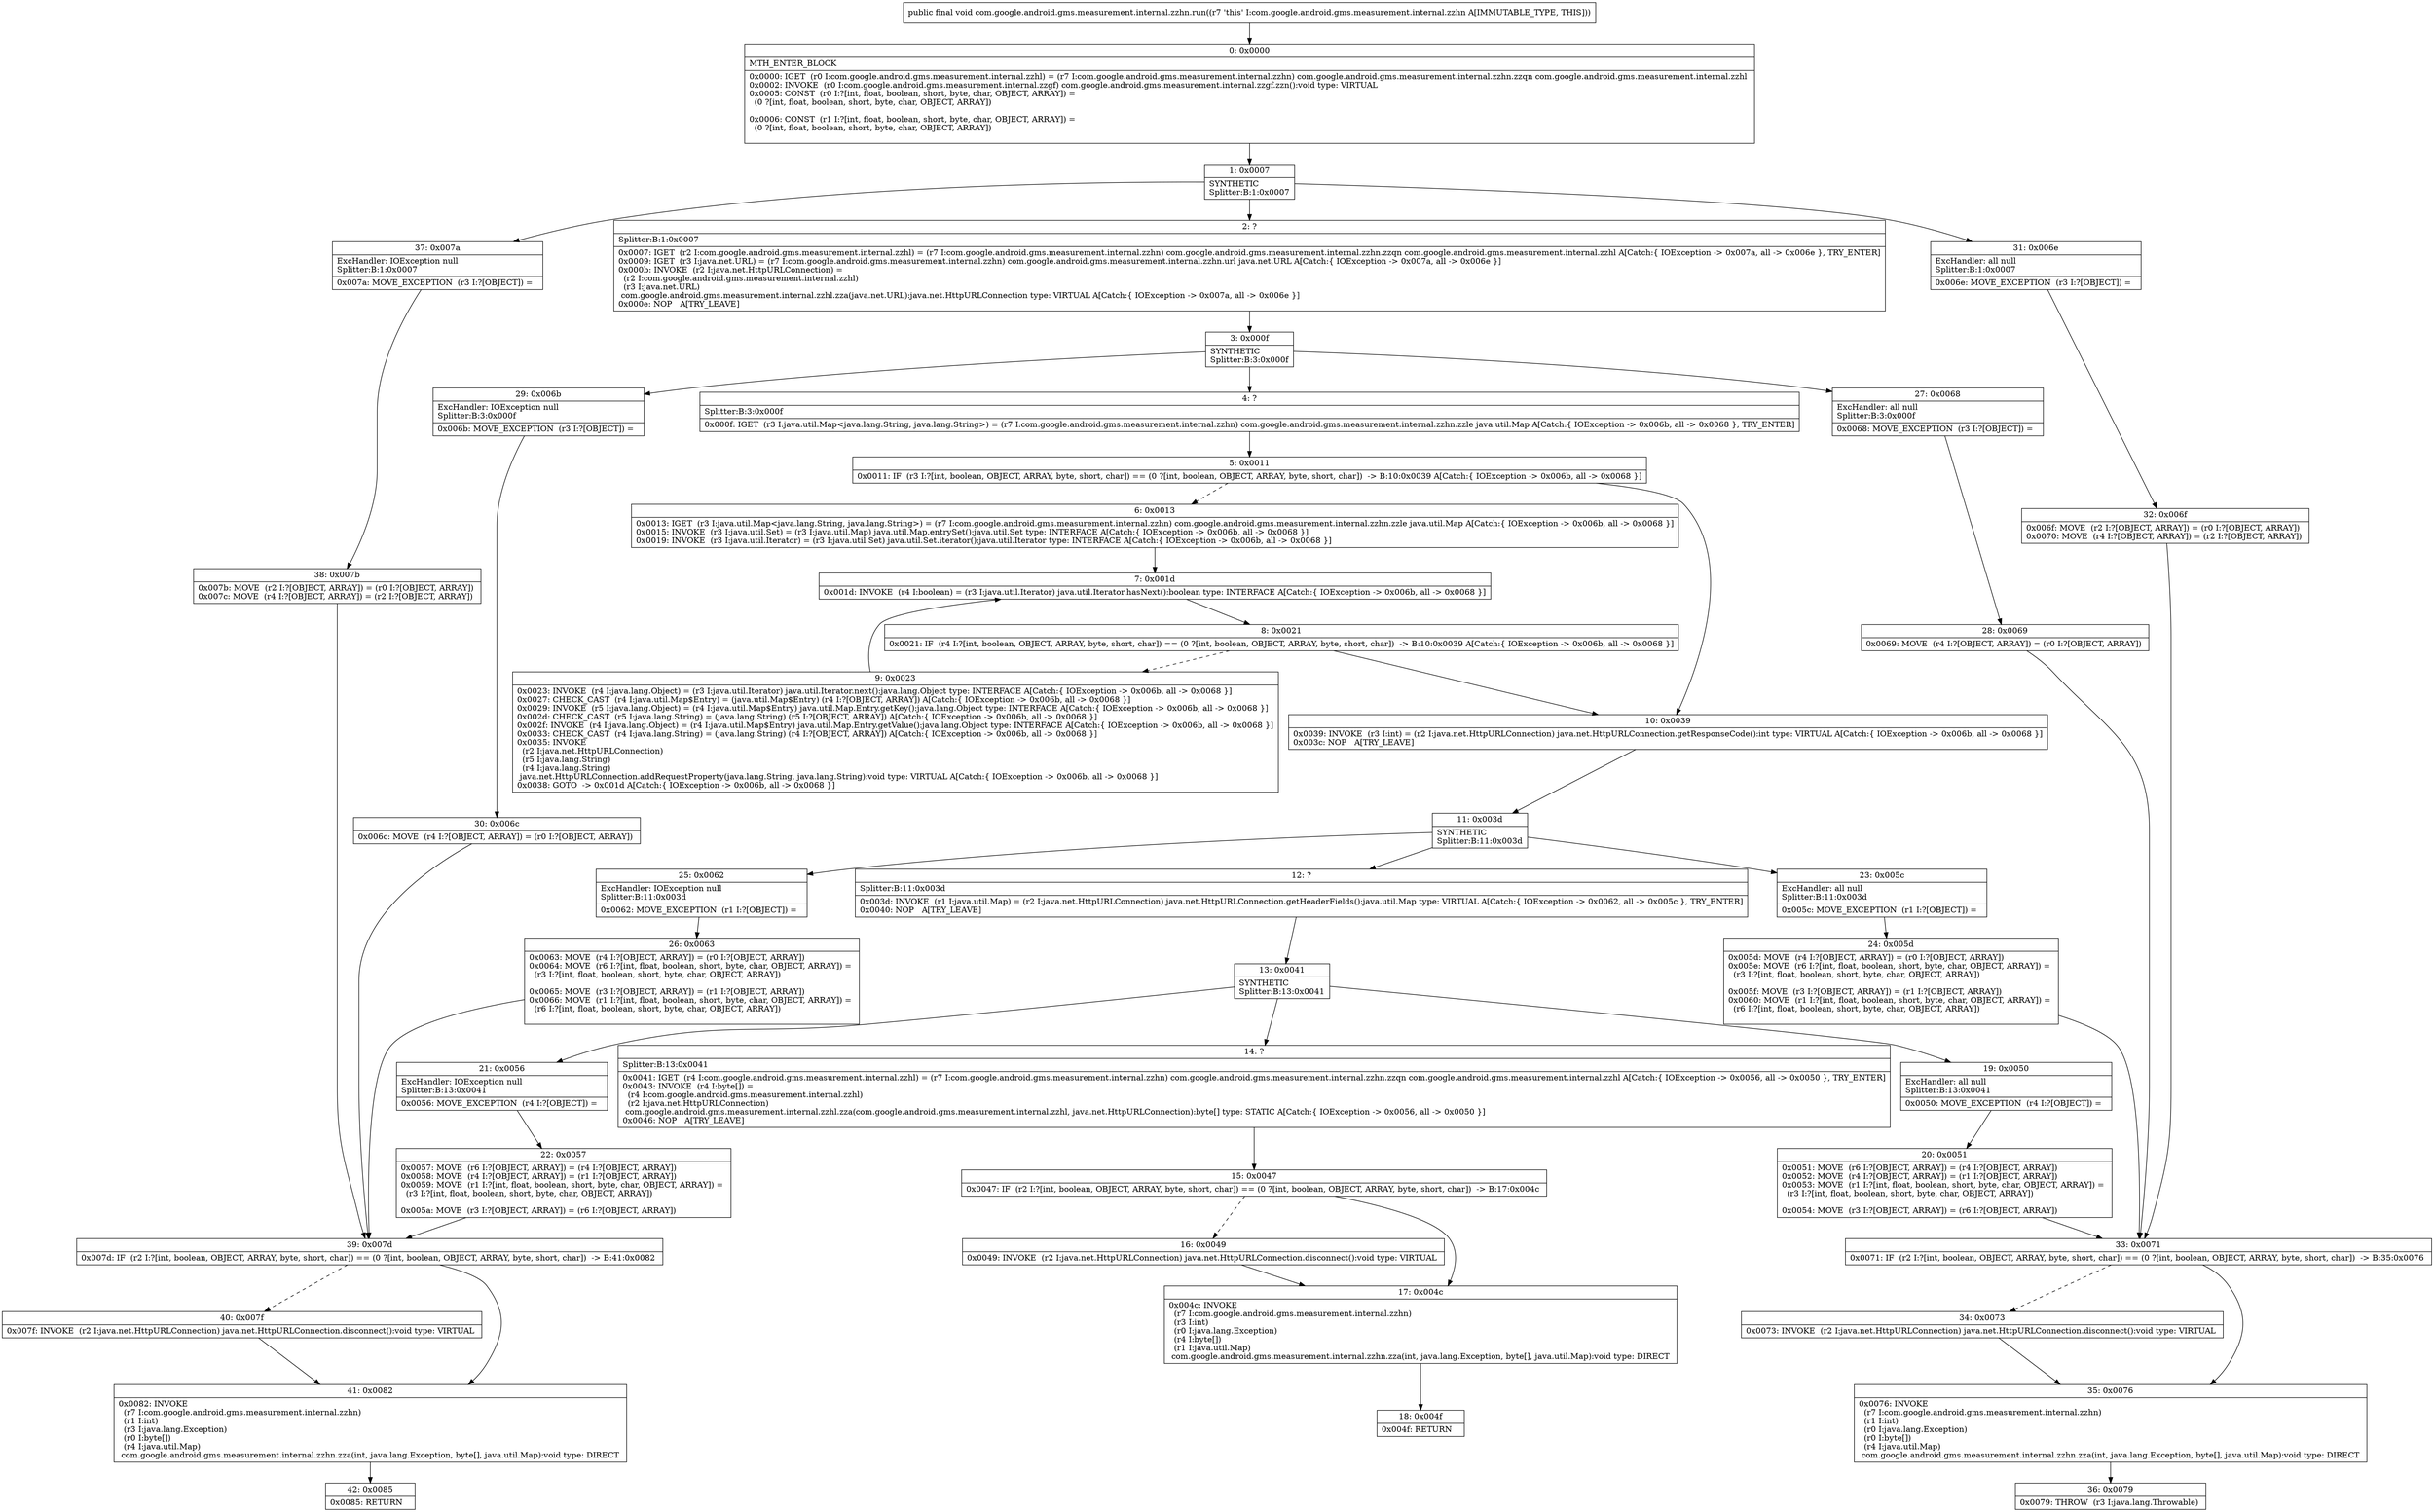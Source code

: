 digraph "CFG forcom.google.android.gms.measurement.internal.zzhn.run()V" {
Node_0 [shape=record,label="{0\:\ 0x0000|MTH_ENTER_BLOCK\l|0x0000: IGET  (r0 I:com.google.android.gms.measurement.internal.zzhl) = (r7 I:com.google.android.gms.measurement.internal.zzhn) com.google.android.gms.measurement.internal.zzhn.zzqn com.google.android.gms.measurement.internal.zzhl \l0x0002: INVOKE  (r0 I:com.google.android.gms.measurement.internal.zzgf) com.google.android.gms.measurement.internal.zzgf.zzn():void type: VIRTUAL \l0x0005: CONST  (r0 I:?[int, float, boolean, short, byte, char, OBJECT, ARRAY]) = \l  (0 ?[int, float, boolean, short, byte, char, OBJECT, ARRAY])\l \l0x0006: CONST  (r1 I:?[int, float, boolean, short, byte, char, OBJECT, ARRAY]) = \l  (0 ?[int, float, boolean, short, byte, char, OBJECT, ARRAY])\l \l}"];
Node_1 [shape=record,label="{1\:\ 0x0007|SYNTHETIC\lSplitter:B:1:0x0007\l}"];
Node_2 [shape=record,label="{2\:\ ?|Splitter:B:1:0x0007\l|0x0007: IGET  (r2 I:com.google.android.gms.measurement.internal.zzhl) = (r7 I:com.google.android.gms.measurement.internal.zzhn) com.google.android.gms.measurement.internal.zzhn.zzqn com.google.android.gms.measurement.internal.zzhl A[Catch:\{ IOException \-\> 0x007a, all \-\> 0x006e \}, TRY_ENTER]\l0x0009: IGET  (r3 I:java.net.URL) = (r7 I:com.google.android.gms.measurement.internal.zzhn) com.google.android.gms.measurement.internal.zzhn.url java.net.URL A[Catch:\{ IOException \-\> 0x007a, all \-\> 0x006e \}]\l0x000b: INVOKE  (r2 I:java.net.HttpURLConnection) = \l  (r2 I:com.google.android.gms.measurement.internal.zzhl)\l  (r3 I:java.net.URL)\l com.google.android.gms.measurement.internal.zzhl.zza(java.net.URL):java.net.HttpURLConnection type: VIRTUAL A[Catch:\{ IOException \-\> 0x007a, all \-\> 0x006e \}]\l0x000e: NOP   A[TRY_LEAVE]\l}"];
Node_3 [shape=record,label="{3\:\ 0x000f|SYNTHETIC\lSplitter:B:3:0x000f\l}"];
Node_4 [shape=record,label="{4\:\ ?|Splitter:B:3:0x000f\l|0x000f: IGET  (r3 I:java.util.Map\<java.lang.String, java.lang.String\>) = (r7 I:com.google.android.gms.measurement.internal.zzhn) com.google.android.gms.measurement.internal.zzhn.zzle java.util.Map A[Catch:\{ IOException \-\> 0x006b, all \-\> 0x0068 \}, TRY_ENTER]\l}"];
Node_5 [shape=record,label="{5\:\ 0x0011|0x0011: IF  (r3 I:?[int, boolean, OBJECT, ARRAY, byte, short, char]) == (0 ?[int, boolean, OBJECT, ARRAY, byte, short, char])  \-\> B:10:0x0039 A[Catch:\{ IOException \-\> 0x006b, all \-\> 0x0068 \}]\l}"];
Node_6 [shape=record,label="{6\:\ 0x0013|0x0013: IGET  (r3 I:java.util.Map\<java.lang.String, java.lang.String\>) = (r7 I:com.google.android.gms.measurement.internal.zzhn) com.google.android.gms.measurement.internal.zzhn.zzle java.util.Map A[Catch:\{ IOException \-\> 0x006b, all \-\> 0x0068 \}]\l0x0015: INVOKE  (r3 I:java.util.Set) = (r3 I:java.util.Map) java.util.Map.entrySet():java.util.Set type: INTERFACE A[Catch:\{ IOException \-\> 0x006b, all \-\> 0x0068 \}]\l0x0019: INVOKE  (r3 I:java.util.Iterator) = (r3 I:java.util.Set) java.util.Set.iterator():java.util.Iterator type: INTERFACE A[Catch:\{ IOException \-\> 0x006b, all \-\> 0x0068 \}]\l}"];
Node_7 [shape=record,label="{7\:\ 0x001d|0x001d: INVOKE  (r4 I:boolean) = (r3 I:java.util.Iterator) java.util.Iterator.hasNext():boolean type: INTERFACE A[Catch:\{ IOException \-\> 0x006b, all \-\> 0x0068 \}]\l}"];
Node_8 [shape=record,label="{8\:\ 0x0021|0x0021: IF  (r4 I:?[int, boolean, OBJECT, ARRAY, byte, short, char]) == (0 ?[int, boolean, OBJECT, ARRAY, byte, short, char])  \-\> B:10:0x0039 A[Catch:\{ IOException \-\> 0x006b, all \-\> 0x0068 \}]\l}"];
Node_9 [shape=record,label="{9\:\ 0x0023|0x0023: INVOKE  (r4 I:java.lang.Object) = (r3 I:java.util.Iterator) java.util.Iterator.next():java.lang.Object type: INTERFACE A[Catch:\{ IOException \-\> 0x006b, all \-\> 0x0068 \}]\l0x0027: CHECK_CAST  (r4 I:java.util.Map$Entry) = (java.util.Map$Entry) (r4 I:?[OBJECT, ARRAY]) A[Catch:\{ IOException \-\> 0x006b, all \-\> 0x0068 \}]\l0x0029: INVOKE  (r5 I:java.lang.Object) = (r4 I:java.util.Map$Entry) java.util.Map.Entry.getKey():java.lang.Object type: INTERFACE A[Catch:\{ IOException \-\> 0x006b, all \-\> 0x0068 \}]\l0x002d: CHECK_CAST  (r5 I:java.lang.String) = (java.lang.String) (r5 I:?[OBJECT, ARRAY]) A[Catch:\{ IOException \-\> 0x006b, all \-\> 0x0068 \}]\l0x002f: INVOKE  (r4 I:java.lang.Object) = (r4 I:java.util.Map$Entry) java.util.Map.Entry.getValue():java.lang.Object type: INTERFACE A[Catch:\{ IOException \-\> 0x006b, all \-\> 0x0068 \}]\l0x0033: CHECK_CAST  (r4 I:java.lang.String) = (java.lang.String) (r4 I:?[OBJECT, ARRAY]) A[Catch:\{ IOException \-\> 0x006b, all \-\> 0x0068 \}]\l0x0035: INVOKE  \l  (r2 I:java.net.HttpURLConnection)\l  (r5 I:java.lang.String)\l  (r4 I:java.lang.String)\l java.net.HttpURLConnection.addRequestProperty(java.lang.String, java.lang.String):void type: VIRTUAL A[Catch:\{ IOException \-\> 0x006b, all \-\> 0x0068 \}]\l0x0038: GOTO  \-\> 0x001d A[Catch:\{ IOException \-\> 0x006b, all \-\> 0x0068 \}]\l}"];
Node_10 [shape=record,label="{10\:\ 0x0039|0x0039: INVOKE  (r3 I:int) = (r2 I:java.net.HttpURLConnection) java.net.HttpURLConnection.getResponseCode():int type: VIRTUAL A[Catch:\{ IOException \-\> 0x006b, all \-\> 0x0068 \}]\l0x003c: NOP   A[TRY_LEAVE]\l}"];
Node_11 [shape=record,label="{11\:\ 0x003d|SYNTHETIC\lSplitter:B:11:0x003d\l}"];
Node_12 [shape=record,label="{12\:\ ?|Splitter:B:11:0x003d\l|0x003d: INVOKE  (r1 I:java.util.Map) = (r2 I:java.net.HttpURLConnection) java.net.HttpURLConnection.getHeaderFields():java.util.Map type: VIRTUAL A[Catch:\{ IOException \-\> 0x0062, all \-\> 0x005c \}, TRY_ENTER]\l0x0040: NOP   A[TRY_LEAVE]\l}"];
Node_13 [shape=record,label="{13\:\ 0x0041|SYNTHETIC\lSplitter:B:13:0x0041\l}"];
Node_14 [shape=record,label="{14\:\ ?|Splitter:B:13:0x0041\l|0x0041: IGET  (r4 I:com.google.android.gms.measurement.internal.zzhl) = (r7 I:com.google.android.gms.measurement.internal.zzhn) com.google.android.gms.measurement.internal.zzhn.zzqn com.google.android.gms.measurement.internal.zzhl A[Catch:\{ IOException \-\> 0x0056, all \-\> 0x0050 \}, TRY_ENTER]\l0x0043: INVOKE  (r4 I:byte[]) = \l  (r4 I:com.google.android.gms.measurement.internal.zzhl)\l  (r2 I:java.net.HttpURLConnection)\l com.google.android.gms.measurement.internal.zzhl.zza(com.google.android.gms.measurement.internal.zzhl, java.net.HttpURLConnection):byte[] type: STATIC A[Catch:\{ IOException \-\> 0x0056, all \-\> 0x0050 \}]\l0x0046: NOP   A[TRY_LEAVE]\l}"];
Node_15 [shape=record,label="{15\:\ 0x0047|0x0047: IF  (r2 I:?[int, boolean, OBJECT, ARRAY, byte, short, char]) == (0 ?[int, boolean, OBJECT, ARRAY, byte, short, char])  \-\> B:17:0x004c \l}"];
Node_16 [shape=record,label="{16\:\ 0x0049|0x0049: INVOKE  (r2 I:java.net.HttpURLConnection) java.net.HttpURLConnection.disconnect():void type: VIRTUAL \l}"];
Node_17 [shape=record,label="{17\:\ 0x004c|0x004c: INVOKE  \l  (r7 I:com.google.android.gms.measurement.internal.zzhn)\l  (r3 I:int)\l  (r0 I:java.lang.Exception)\l  (r4 I:byte[])\l  (r1 I:java.util.Map)\l com.google.android.gms.measurement.internal.zzhn.zza(int, java.lang.Exception, byte[], java.util.Map):void type: DIRECT \l}"];
Node_18 [shape=record,label="{18\:\ 0x004f|0x004f: RETURN   \l}"];
Node_19 [shape=record,label="{19\:\ 0x0050|ExcHandler: all null\lSplitter:B:13:0x0041\l|0x0050: MOVE_EXCEPTION  (r4 I:?[OBJECT]) =  \l}"];
Node_20 [shape=record,label="{20\:\ 0x0051|0x0051: MOVE  (r6 I:?[OBJECT, ARRAY]) = (r4 I:?[OBJECT, ARRAY]) \l0x0052: MOVE  (r4 I:?[OBJECT, ARRAY]) = (r1 I:?[OBJECT, ARRAY]) \l0x0053: MOVE  (r1 I:?[int, float, boolean, short, byte, char, OBJECT, ARRAY]) = \l  (r3 I:?[int, float, boolean, short, byte, char, OBJECT, ARRAY])\l \l0x0054: MOVE  (r3 I:?[OBJECT, ARRAY]) = (r6 I:?[OBJECT, ARRAY]) \l}"];
Node_21 [shape=record,label="{21\:\ 0x0056|ExcHandler: IOException null\lSplitter:B:13:0x0041\l|0x0056: MOVE_EXCEPTION  (r4 I:?[OBJECT]) =  \l}"];
Node_22 [shape=record,label="{22\:\ 0x0057|0x0057: MOVE  (r6 I:?[OBJECT, ARRAY]) = (r4 I:?[OBJECT, ARRAY]) \l0x0058: MOVE  (r4 I:?[OBJECT, ARRAY]) = (r1 I:?[OBJECT, ARRAY]) \l0x0059: MOVE  (r1 I:?[int, float, boolean, short, byte, char, OBJECT, ARRAY]) = \l  (r3 I:?[int, float, boolean, short, byte, char, OBJECT, ARRAY])\l \l0x005a: MOVE  (r3 I:?[OBJECT, ARRAY]) = (r6 I:?[OBJECT, ARRAY]) \l}"];
Node_23 [shape=record,label="{23\:\ 0x005c|ExcHandler: all null\lSplitter:B:11:0x003d\l|0x005c: MOVE_EXCEPTION  (r1 I:?[OBJECT]) =  \l}"];
Node_24 [shape=record,label="{24\:\ 0x005d|0x005d: MOVE  (r4 I:?[OBJECT, ARRAY]) = (r0 I:?[OBJECT, ARRAY]) \l0x005e: MOVE  (r6 I:?[int, float, boolean, short, byte, char, OBJECT, ARRAY]) = \l  (r3 I:?[int, float, boolean, short, byte, char, OBJECT, ARRAY])\l \l0x005f: MOVE  (r3 I:?[OBJECT, ARRAY]) = (r1 I:?[OBJECT, ARRAY]) \l0x0060: MOVE  (r1 I:?[int, float, boolean, short, byte, char, OBJECT, ARRAY]) = \l  (r6 I:?[int, float, boolean, short, byte, char, OBJECT, ARRAY])\l \l}"];
Node_25 [shape=record,label="{25\:\ 0x0062|ExcHandler: IOException null\lSplitter:B:11:0x003d\l|0x0062: MOVE_EXCEPTION  (r1 I:?[OBJECT]) =  \l}"];
Node_26 [shape=record,label="{26\:\ 0x0063|0x0063: MOVE  (r4 I:?[OBJECT, ARRAY]) = (r0 I:?[OBJECT, ARRAY]) \l0x0064: MOVE  (r6 I:?[int, float, boolean, short, byte, char, OBJECT, ARRAY]) = \l  (r3 I:?[int, float, boolean, short, byte, char, OBJECT, ARRAY])\l \l0x0065: MOVE  (r3 I:?[OBJECT, ARRAY]) = (r1 I:?[OBJECT, ARRAY]) \l0x0066: MOVE  (r1 I:?[int, float, boolean, short, byte, char, OBJECT, ARRAY]) = \l  (r6 I:?[int, float, boolean, short, byte, char, OBJECT, ARRAY])\l \l}"];
Node_27 [shape=record,label="{27\:\ 0x0068|ExcHandler: all null\lSplitter:B:3:0x000f\l|0x0068: MOVE_EXCEPTION  (r3 I:?[OBJECT]) =  \l}"];
Node_28 [shape=record,label="{28\:\ 0x0069|0x0069: MOVE  (r4 I:?[OBJECT, ARRAY]) = (r0 I:?[OBJECT, ARRAY]) \l}"];
Node_29 [shape=record,label="{29\:\ 0x006b|ExcHandler: IOException null\lSplitter:B:3:0x000f\l|0x006b: MOVE_EXCEPTION  (r3 I:?[OBJECT]) =  \l}"];
Node_30 [shape=record,label="{30\:\ 0x006c|0x006c: MOVE  (r4 I:?[OBJECT, ARRAY]) = (r0 I:?[OBJECT, ARRAY]) \l}"];
Node_31 [shape=record,label="{31\:\ 0x006e|ExcHandler: all null\lSplitter:B:1:0x0007\l|0x006e: MOVE_EXCEPTION  (r3 I:?[OBJECT]) =  \l}"];
Node_32 [shape=record,label="{32\:\ 0x006f|0x006f: MOVE  (r2 I:?[OBJECT, ARRAY]) = (r0 I:?[OBJECT, ARRAY]) \l0x0070: MOVE  (r4 I:?[OBJECT, ARRAY]) = (r2 I:?[OBJECT, ARRAY]) \l}"];
Node_33 [shape=record,label="{33\:\ 0x0071|0x0071: IF  (r2 I:?[int, boolean, OBJECT, ARRAY, byte, short, char]) == (0 ?[int, boolean, OBJECT, ARRAY, byte, short, char])  \-\> B:35:0x0076 \l}"];
Node_34 [shape=record,label="{34\:\ 0x0073|0x0073: INVOKE  (r2 I:java.net.HttpURLConnection) java.net.HttpURLConnection.disconnect():void type: VIRTUAL \l}"];
Node_35 [shape=record,label="{35\:\ 0x0076|0x0076: INVOKE  \l  (r7 I:com.google.android.gms.measurement.internal.zzhn)\l  (r1 I:int)\l  (r0 I:java.lang.Exception)\l  (r0 I:byte[])\l  (r4 I:java.util.Map)\l com.google.android.gms.measurement.internal.zzhn.zza(int, java.lang.Exception, byte[], java.util.Map):void type: DIRECT \l}"];
Node_36 [shape=record,label="{36\:\ 0x0079|0x0079: THROW  (r3 I:java.lang.Throwable) \l}"];
Node_37 [shape=record,label="{37\:\ 0x007a|ExcHandler: IOException null\lSplitter:B:1:0x0007\l|0x007a: MOVE_EXCEPTION  (r3 I:?[OBJECT]) =  \l}"];
Node_38 [shape=record,label="{38\:\ 0x007b|0x007b: MOVE  (r2 I:?[OBJECT, ARRAY]) = (r0 I:?[OBJECT, ARRAY]) \l0x007c: MOVE  (r4 I:?[OBJECT, ARRAY]) = (r2 I:?[OBJECT, ARRAY]) \l}"];
Node_39 [shape=record,label="{39\:\ 0x007d|0x007d: IF  (r2 I:?[int, boolean, OBJECT, ARRAY, byte, short, char]) == (0 ?[int, boolean, OBJECT, ARRAY, byte, short, char])  \-\> B:41:0x0082 \l}"];
Node_40 [shape=record,label="{40\:\ 0x007f|0x007f: INVOKE  (r2 I:java.net.HttpURLConnection) java.net.HttpURLConnection.disconnect():void type: VIRTUAL \l}"];
Node_41 [shape=record,label="{41\:\ 0x0082|0x0082: INVOKE  \l  (r7 I:com.google.android.gms.measurement.internal.zzhn)\l  (r1 I:int)\l  (r3 I:java.lang.Exception)\l  (r0 I:byte[])\l  (r4 I:java.util.Map)\l com.google.android.gms.measurement.internal.zzhn.zza(int, java.lang.Exception, byte[], java.util.Map):void type: DIRECT \l}"];
Node_42 [shape=record,label="{42\:\ 0x0085|0x0085: RETURN   \l}"];
MethodNode[shape=record,label="{public final void com.google.android.gms.measurement.internal.zzhn.run((r7 'this' I:com.google.android.gms.measurement.internal.zzhn A[IMMUTABLE_TYPE, THIS])) }"];
MethodNode -> Node_0;
Node_0 -> Node_1;
Node_1 -> Node_2;
Node_1 -> Node_37;
Node_1 -> Node_31;
Node_2 -> Node_3;
Node_3 -> Node_4;
Node_3 -> Node_29;
Node_3 -> Node_27;
Node_4 -> Node_5;
Node_5 -> Node_6[style=dashed];
Node_5 -> Node_10;
Node_6 -> Node_7;
Node_7 -> Node_8;
Node_8 -> Node_9[style=dashed];
Node_8 -> Node_10;
Node_9 -> Node_7;
Node_10 -> Node_11;
Node_11 -> Node_12;
Node_11 -> Node_25;
Node_11 -> Node_23;
Node_12 -> Node_13;
Node_13 -> Node_14;
Node_13 -> Node_21;
Node_13 -> Node_19;
Node_14 -> Node_15;
Node_15 -> Node_16[style=dashed];
Node_15 -> Node_17;
Node_16 -> Node_17;
Node_17 -> Node_18;
Node_19 -> Node_20;
Node_20 -> Node_33;
Node_21 -> Node_22;
Node_22 -> Node_39;
Node_23 -> Node_24;
Node_24 -> Node_33;
Node_25 -> Node_26;
Node_26 -> Node_39;
Node_27 -> Node_28;
Node_28 -> Node_33;
Node_29 -> Node_30;
Node_30 -> Node_39;
Node_31 -> Node_32;
Node_32 -> Node_33;
Node_33 -> Node_34[style=dashed];
Node_33 -> Node_35;
Node_34 -> Node_35;
Node_35 -> Node_36;
Node_37 -> Node_38;
Node_38 -> Node_39;
Node_39 -> Node_40[style=dashed];
Node_39 -> Node_41;
Node_40 -> Node_41;
Node_41 -> Node_42;
}

